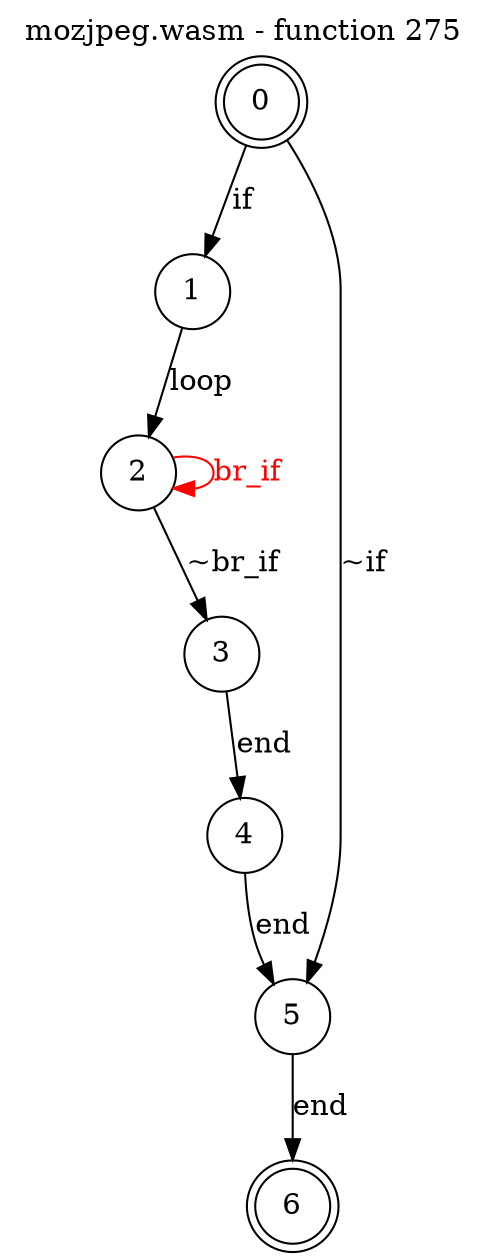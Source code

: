 digraph finite_state_machine {
    label = "mozjpeg.wasm - function 275"
    labelloc =  t
    labelfontsize = 16
    labelfontcolor = black
    labelfontname = "Helvetica"
    node [shape = doublecircle]; 0 6;
    node [shape = circle];
    0 -> 1[label="if"];
    0 -> 5[label="~if"];
    1 -> 2[label="loop"];
    2 -> 3[label="~br_if"];
    2 -> 2[color="red" fontcolor="red" label="br_if"];
    3 -> 4[label="end"];
    4 -> 5[label="end"];
    5 -> 6[label="end"];
}
